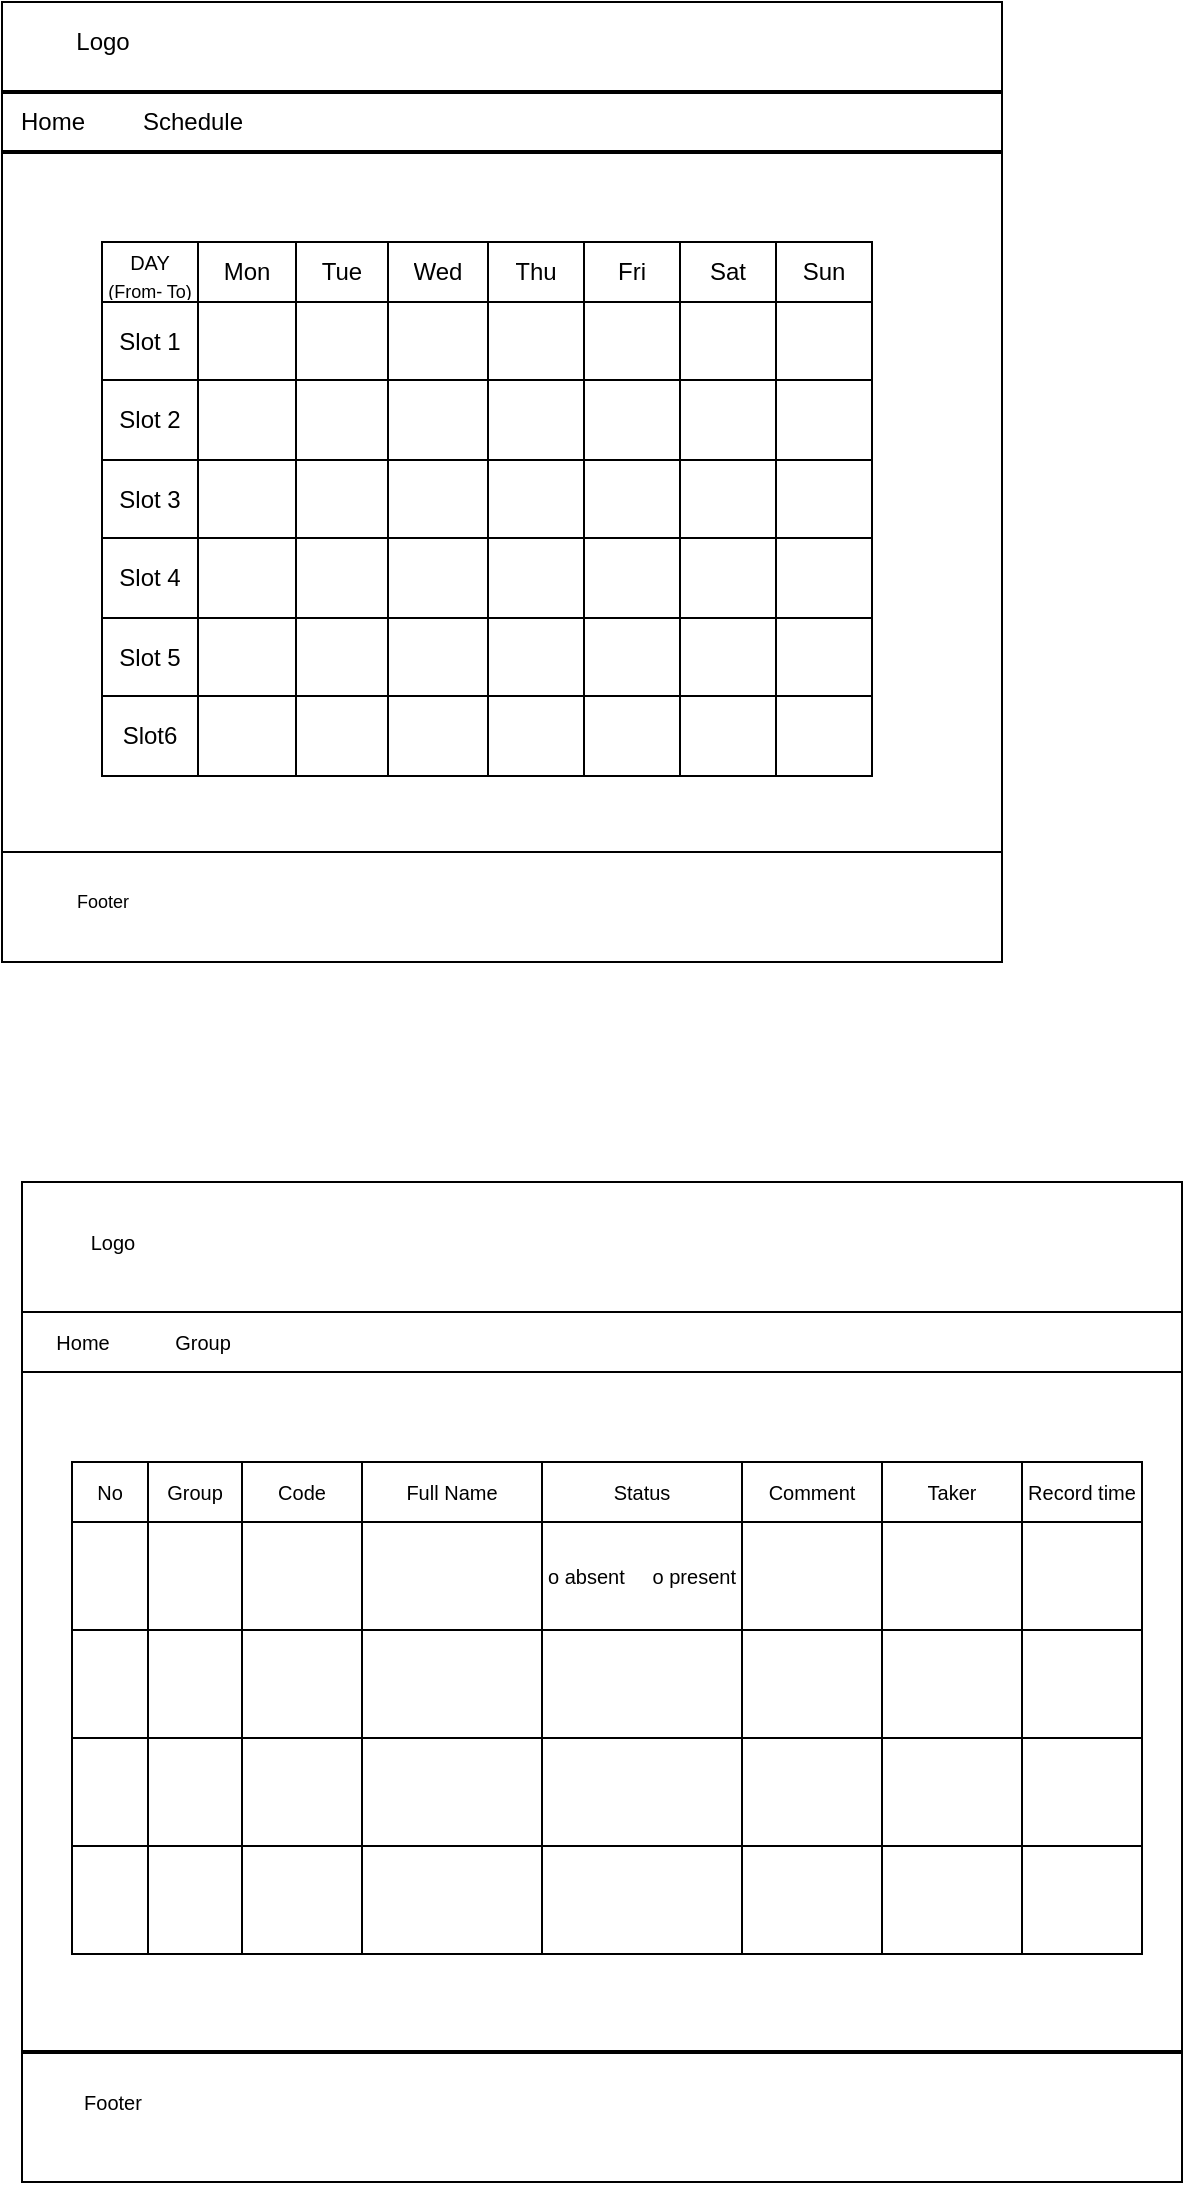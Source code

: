 <mxfile version="20.0.0" type="device"><diagram id="KhCMinl5WuaCYySXo3w1" name="Page-1"><mxGraphModel dx="781" dy="444" grid="1" gridSize="10" guides="1" tooltips="1" connect="1" arrows="1" fold="1" page="1" pageScale="1" pageWidth="1100" pageHeight="1700" background="#ffffff" math="0" shadow="0"><root><mxCell id="0"/><mxCell id="1" parent="0"/><mxCell id="vNODeyLQu6Kta3Ed1lzS-2" value="" style="rounded=0;whiteSpace=wrap;html=1;" vertex="1" parent="1"><mxGeometry x="70" y="60" width="500" height="480" as="geometry"/></mxCell><mxCell id="vNODeyLQu6Kta3Ed1lzS-4" value="" style="line;strokeWidth=2;html=1;" vertex="1" parent="1"><mxGeometry x="70" y="130" width="500" height="10" as="geometry"/></mxCell><mxCell id="vNODeyLQu6Kta3Ed1lzS-5" value="Logo" style="text;html=1;resizable=0;autosize=1;align=center;verticalAlign=middle;points=[];fillColor=none;strokeColor=none;rounded=0;" vertex="1" parent="1"><mxGeometry x="100" y="70" width="40" height="20" as="geometry"/></mxCell><mxCell id="vNODeyLQu6Kta3Ed1lzS-6" value="" style="line;strokeWidth=2;html=1;" vertex="1" parent="1"><mxGeometry x="70" y="100" width="500" height="10" as="geometry"/></mxCell><mxCell id="vNODeyLQu6Kta3Ed1lzS-27" value="" style="shape=table;startSize=0;container=1;collapsible=0;childLayout=tableLayout;" vertex="1" parent="1"><mxGeometry x="120" y="180" width="385" height="267" as="geometry"/></mxCell><mxCell id="vNODeyLQu6Kta3Ed1lzS-28" value="" style="shape=tableRow;horizontal=0;startSize=0;swimlaneHead=0;swimlaneBody=0;top=0;left=0;bottom=0;right=0;collapsible=0;dropTarget=0;fillColor=none;points=[[0,0.5],[1,0.5]];portConstraint=eastwest;" vertex="1" parent="vNODeyLQu6Kta3Ed1lzS-27"><mxGeometry width="385" height="30" as="geometry"/></mxCell><mxCell id="vNODeyLQu6Kta3Ed1lzS-29" value="&lt;font style=&quot;&quot;&gt;&lt;font style=&quot;font-size: 10px;&quot;&gt;DAY&lt;/font&gt;&lt;br&gt;&lt;/font&gt;&lt;font style=&quot;font-size: 9px;&quot;&gt;(From- To)&lt;/font&gt;" style="shape=partialRectangle;html=1;whiteSpace=wrap;connectable=0;overflow=hidden;fillColor=none;top=0;left=0;bottom=0;right=0;pointerEvents=1;" vertex="1" parent="vNODeyLQu6Kta3Ed1lzS-28"><mxGeometry width="48" height="30" as="geometry"><mxRectangle width="48" height="30" as="alternateBounds"/></mxGeometry></mxCell><mxCell id="vNODeyLQu6Kta3Ed1lzS-30" value="&lt;font style=&quot;font-size: 12px;&quot;&gt;Mon&lt;/font&gt;" style="shape=partialRectangle;html=1;whiteSpace=wrap;connectable=0;overflow=hidden;fillColor=none;top=0;left=0;bottom=0;right=0;pointerEvents=1;" vertex="1" parent="vNODeyLQu6Kta3Ed1lzS-28"><mxGeometry x="48" width="49" height="30" as="geometry"><mxRectangle width="49" height="30" as="alternateBounds"/></mxGeometry></mxCell><mxCell id="vNODeyLQu6Kta3Ed1lzS-31" value="Tue" style="shape=partialRectangle;html=1;whiteSpace=wrap;connectable=0;overflow=hidden;fillColor=none;top=0;left=0;bottom=0;right=0;pointerEvents=1;" vertex="1" parent="vNODeyLQu6Kta3Ed1lzS-28"><mxGeometry x="97" width="46" height="30" as="geometry"><mxRectangle width="46" height="30" as="alternateBounds"/></mxGeometry></mxCell><mxCell id="vNODeyLQu6Kta3Ed1lzS-32" value="Wed" style="shape=partialRectangle;html=1;whiteSpace=wrap;connectable=0;overflow=hidden;fillColor=none;top=0;left=0;bottom=0;right=0;pointerEvents=1;" vertex="1" parent="vNODeyLQu6Kta3Ed1lzS-28"><mxGeometry x="143" width="50" height="30" as="geometry"><mxRectangle width="50" height="30" as="alternateBounds"/></mxGeometry></mxCell><mxCell id="vNODeyLQu6Kta3Ed1lzS-33" value="Thu" style="shape=partialRectangle;html=1;whiteSpace=wrap;connectable=0;overflow=hidden;fillColor=none;top=0;left=0;bottom=0;right=0;pointerEvents=1;flipV=1;flipH=1;" vertex="1" parent="vNODeyLQu6Kta3Ed1lzS-28"><mxGeometry x="193" width="48" height="30" as="geometry"><mxRectangle width="48" height="30" as="alternateBounds"/></mxGeometry></mxCell><mxCell id="vNODeyLQu6Kta3Ed1lzS-34" value="Fri" style="shape=partialRectangle;html=1;whiteSpace=wrap;connectable=0;overflow=hidden;fillColor=none;top=0;left=0;bottom=0;right=0;pointerEvents=1;" vertex="1" parent="vNODeyLQu6Kta3Ed1lzS-28"><mxGeometry x="241" width="48" height="30" as="geometry"><mxRectangle width="48" height="30" as="alternateBounds"/></mxGeometry></mxCell><mxCell id="vNODeyLQu6Kta3Ed1lzS-35" value="Sat" style="shape=partialRectangle;html=1;whiteSpace=wrap;connectable=0;overflow=hidden;fillColor=none;top=0;left=0;bottom=0;right=0;pointerEvents=1;" vertex="1" parent="vNODeyLQu6Kta3Ed1lzS-28"><mxGeometry x="289" width="48" height="30" as="geometry"><mxRectangle width="48" height="30" as="alternateBounds"/></mxGeometry></mxCell><mxCell id="vNODeyLQu6Kta3Ed1lzS-36" value="Sun" style="shape=partialRectangle;html=1;whiteSpace=wrap;connectable=0;overflow=hidden;fillColor=none;top=0;left=0;bottom=0;right=0;pointerEvents=1;" vertex="1" parent="vNODeyLQu6Kta3Ed1lzS-28"><mxGeometry x="337" width="48" height="30" as="geometry"><mxRectangle width="48" height="30" as="alternateBounds"/></mxGeometry></mxCell><mxCell id="vNODeyLQu6Kta3Ed1lzS-82" value="" style="shape=tableRow;horizontal=0;startSize=0;swimlaneHead=0;swimlaneBody=0;top=0;left=0;bottom=0;right=0;collapsible=0;dropTarget=0;fillColor=none;points=[[0,0.5],[1,0.5]];portConstraint=eastwest;" vertex="1" parent="vNODeyLQu6Kta3Ed1lzS-27"><mxGeometry y="30" width="385" height="39" as="geometry"/></mxCell><mxCell id="vNODeyLQu6Kta3Ed1lzS-83" value="Slot 1" style="shape=partialRectangle;html=1;whiteSpace=wrap;connectable=0;overflow=hidden;fillColor=none;top=0;left=0;bottom=0;right=0;pointerEvents=1;" vertex="1" parent="vNODeyLQu6Kta3Ed1lzS-82"><mxGeometry width="48" height="39" as="geometry"><mxRectangle width="48" height="39" as="alternateBounds"/></mxGeometry></mxCell><mxCell id="vNODeyLQu6Kta3Ed1lzS-84" value="" style="shape=partialRectangle;html=1;whiteSpace=wrap;connectable=0;overflow=hidden;fillColor=none;top=0;left=0;bottom=0;right=0;pointerEvents=1;" vertex="1" parent="vNODeyLQu6Kta3Ed1lzS-82"><mxGeometry x="48" width="49" height="39" as="geometry"><mxRectangle width="49" height="39" as="alternateBounds"/></mxGeometry></mxCell><mxCell id="vNODeyLQu6Kta3Ed1lzS-85" value="" style="shape=partialRectangle;html=1;whiteSpace=wrap;connectable=0;overflow=hidden;fillColor=none;top=0;left=0;bottom=0;right=0;pointerEvents=1;" vertex="1" parent="vNODeyLQu6Kta3Ed1lzS-82"><mxGeometry x="97" width="46" height="39" as="geometry"><mxRectangle width="46" height="39" as="alternateBounds"/></mxGeometry></mxCell><mxCell id="vNODeyLQu6Kta3Ed1lzS-86" value="" style="shape=partialRectangle;html=1;whiteSpace=wrap;connectable=0;overflow=hidden;fillColor=none;top=0;left=0;bottom=0;right=0;pointerEvents=1;" vertex="1" parent="vNODeyLQu6Kta3Ed1lzS-82"><mxGeometry x="143" width="50" height="39" as="geometry"><mxRectangle width="50" height="39" as="alternateBounds"/></mxGeometry></mxCell><mxCell id="vNODeyLQu6Kta3Ed1lzS-87" value="" style="shape=partialRectangle;html=1;whiteSpace=wrap;connectable=0;overflow=hidden;fillColor=none;top=0;left=0;bottom=0;right=0;pointerEvents=1;" vertex="1" parent="vNODeyLQu6Kta3Ed1lzS-82"><mxGeometry x="193" width="48" height="39" as="geometry"><mxRectangle width="48" height="39" as="alternateBounds"/></mxGeometry></mxCell><mxCell id="vNODeyLQu6Kta3Ed1lzS-88" value="" style="shape=partialRectangle;html=1;whiteSpace=wrap;connectable=0;overflow=hidden;fillColor=none;top=0;left=0;bottom=0;right=0;pointerEvents=1;" vertex="1" parent="vNODeyLQu6Kta3Ed1lzS-82"><mxGeometry x="241" width="48" height="39" as="geometry"><mxRectangle width="48" height="39" as="alternateBounds"/></mxGeometry></mxCell><mxCell id="vNODeyLQu6Kta3Ed1lzS-89" value="" style="shape=partialRectangle;html=1;whiteSpace=wrap;connectable=0;overflow=hidden;fillColor=none;top=0;left=0;bottom=0;right=0;pointerEvents=1;" vertex="1" parent="vNODeyLQu6Kta3Ed1lzS-82"><mxGeometry x="289" width="48" height="39" as="geometry"><mxRectangle width="48" height="39" as="alternateBounds"/></mxGeometry></mxCell><mxCell id="vNODeyLQu6Kta3Ed1lzS-90" value="" style="shape=partialRectangle;html=1;whiteSpace=wrap;connectable=0;overflow=hidden;fillColor=none;top=0;left=0;bottom=0;right=0;pointerEvents=1;" vertex="1" parent="vNODeyLQu6Kta3Ed1lzS-82"><mxGeometry x="337" width="48" height="39" as="geometry"><mxRectangle width="48" height="39" as="alternateBounds"/></mxGeometry></mxCell><mxCell id="vNODeyLQu6Kta3Ed1lzS-37" value="" style="shape=tableRow;horizontal=0;startSize=0;swimlaneHead=0;swimlaneBody=0;top=0;left=0;bottom=0;right=0;collapsible=0;dropTarget=0;fillColor=none;points=[[0,0.5],[1,0.5]];portConstraint=eastwest;" vertex="1" parent="vNODeyLQu6Kta3Ed1lzS-27"><mxGeometry y="69" width="385" height="40" as="geometry"/></mxCell><mxCell id="vNODeyLQu6Kta3Ed1lzS-38" value="Slot 2" style="shape=partialRectangle;html=1;whiteSpace=wrap;connectable=0;overflow=hidden;fillColor=none;top=0;left=0;bottom=0;right=0;pointerEvents=1;" vertex="1" parent="vNODeyLQu6Kta3Ed1lzS-37"><mxGeometry width="48" height="40" as="geometry"><mxRectangle width="48" height="40" as="alternateBounds"/></mxGeometry></mxCell><mxCell id="vNODeyLQu6Kta3Ed1lzS-39" value="" style="shape=partialRectangle;html=1;whiteSpace=wrap;connectable=0;overflow=hidden;fillColor=none;top=0;left=0;bottom=0;right=0;pointerEvents=1;" vertex="1" parent="vNODeyLQu6Kta3Ed1lzS-37"><mxGeometry x="48" width="49" height="40" as="geometry"><mxRectangle width="49" height="40" as="alternateBounds"/></mxGeometry></mxCell><mxCell id="vNODeyLQu6Kta3Ed1lzS-40" value="" style="shape=partialRectangle;html=1;whiteSpace=wrap;connectable=0;overflow=hidden;fillColor=none;top=0;left=0;bottom=0;right=0;pointerEvents=1;" vertex="1" parent="vNODeyLQu6Kta3Ed1lzS-37"><mxGeometry x="97" width="46" height="40" as="geometry"><mxRectangle width="46" height="40" as="alternateBounds"/></mxGeometry></mxCell><mxCell id="vNODeyLQu6Kta3Ed1lzS-41" value="" style="shape=partialRectangle;html=1;whiteSpace=wrap;connectable=0;overflow=hidden;fillColor=none;top=0;left=0;bottom=0;right=0;pointerEvents=1;" vertex="1" parent="vNODeyLQu6Kta3Ed1lzS-37"><mxGeometry x="143" width="50" height="40" as="geometry"><mxRectangle width="50" height="40" as="alternateBounds"/></mxGeometry></mxCell><mxCell id="vNODeyLQu6Kta3Ed1lzS-42" value="" style="shape=partialRectangle;html=1;whiteSpace=wrap;connectable=0;overflow=hidden;fillColor=none;top=0;left=0;bottom=0;right=0;pointerEvents=1;" vertex="1" parent="vNODeyLQu6Kta3Ed1lzS-37"><mxGeometry x="193" width="48" height="40" as="geometry"><mxRectangle width="48" height="40" as="alternateBounds"/></mxGeometry></mxCell><mxCell id="vNODeyLQu6Kta3Ed1lzS-43" value="" style="shape=partialRectangle;html=1;whiteSpace=wrap;connectable=0;overflow=hidden;fillColor=none;top=0;left=0;bottom=0;right=0;pointerEvents=1;" vertex="1" parent="vNODeyLQu6Kta3Ed1lzS-37"><mxGeometry x="241" width="48" height="40" as="geometry"><mxRectangle width="48" height="40" as="alternateBounds"/></mxGeometry></mxCell><mxCell id="vNODeyLQu6Kta3Ed1lzS-44" value="" style="shape=partialRectangle;html=1;whiteSpace=wrap;connectable=0;overflow=hidden;fillColor=none;top=0;left=0;bottom=0;right=0;pointerEvents=1;" vertex="1" parent="vNODeyLQu6Kta3Ed1lzS-37"><mxGeometry x="289" width="48" height="40" as="geometry"><mxRectangle width="48" height="40" as="alternateBounds"/></mxGeometry></mxCell><mxCell id="vNODeyLQu6Kta3Ed1lzS-45" value="" style="shape=partialRectangle;html=1;whiteSpace=wrap;connectable=0;overflow=hidden;fillColor=none;top=0;left=0;bottom=0;right=0;pointerEvents=1;" vertex="1" parent="vNODeyLQu6Kta3Ed1lzS-37"><mxGeometry x="337" width="48" height="40" as="geometry"><mxRectangle width="48" height="40" as="alternateBounds"/></mxGeometry></mxCell><mxCell id="vNODeyLQu6Kta3Ed1lzS-46" value="" style="shape=tableRow;horizontal=0;startSize=0;swimlaneHead=0;swimlaneBody=0;top=0;left=0;bottom=0;right=0;collapsible=0;dropTarget=0;fillColor=none;points=[[0,0.5],[1,0.5]];portConstraint=eastwest;" vertex="1" parent="vNODeyLQu6Kta3Ed1lzS-27"><mxGeometry y="109" width="385" height="39" as="geometry"/></mxCell><mxCell id="vNODeyLQu6Kta3Ed1lzS-47" value="Slot 3" style="shape=partialRectangle;html=1;whiteSpace=wrap;connectable=0;overflow=hidden;fillColor=none;top=0;left=0;bottom=0;right=0;pointerEvents=1;" vertex="1" parent="vNODeyLQu6Kta3Ed1lzS-46"><mxGeometry width="48" height="39" as="geometry"><mxRectangle width="48" height="39" as="alternateBounds"/></mxGeometry></mxCell><mxCell id="vNODeyLQu6Kta3Ed1lzS-48" value="" style="shape=partialRectangle;html=1;whiteSpace=wrap;connectable=0;overflow=hidden;fillColor=none;top=0;left=0;bottom=0;right=0;pointerEvents=1;" vertex="1" parent="vNODeyLQu6Kta3Ed1lzS-46"><mxGeometry x="48" width="49" height="39" as="geometry"><mxRectangle width="49" height="39" as="alternateBounds"/></mxGeometry></mxCell><mxCell id="vNODeyLQu6Kta3Ed1lzS-49" value="" style="shape=partialRectangle;html=1;whiteSpace=wrap;connectable=0;overflow=hidden;fillColor=none;top=0;left=0;bottom=0;right=0;pointerEvents=1;" vertex="1" parent="vNODeyLQu6Kta3Ed1lzS-46"><mxGeometry x="97" width="46" height="39" as="geometry"><mxRectangle width="46" height="39" as="alternateBounds"/></mxGeometry></mxCell><mxCell id="vNODeyLQu6Kta3Ed1lzS-50" value="" style="shape=partialRectangle;html=1;whiteSpace=wrap;connectable=0;overflow=hidden;fillColor=none;top=0;left=0;bottom=0;right=0;pointerEvents=1;" vertex="1" parent="vNODeyLQu6Kta3Ed1lzS-46"><mxGeometry x="143" width="50" height="39" as="geometry"><mxRectangle width="50" height="39" as="alternateBounds"/></mxGeometry></mxCell><mxCell id="vNODeyLQu6Kta3Ed1lzS-51" value="" style="shape=partialRectangle;html=1;whiteSpace=wrap;connectable=0;overflow=hidden;fillColor=none;top=0;left=0;bottom=0;right=0;pointerEvents=1;" vertex="1" parent="vNODeyLQu6Kta3Ed1lzS-46"><mxGeometry x="193" width="48" height="39" as="geometry"><mxRectangle width="48" height="39" as="alternateBounds"/></mxGeometry></mxCell><mxCell id="vNODeyLQu6Kta3Ed1lzS-52" value="" style="shape=partialRectangle;html=1;whiteSpace=wrap;connectable=0;overflow=hidden;fillColor=none;top=0;left=0;bottom=0;right=0;pointerEvents=1;" vertex="1" parent="vNODeyLQu6Kta3Ed1lzS-46"><mxGeometry x="241" width="48" height="39" as="geometry"><mxRectangle width="48" height="39" as="alternateBounds"/></mxGeometry></mxCell><mxCell id="vNODeyLQu6Kta3Ed1lzS-53" value="" style="shape=partialRectangle;html=1;whiteSpace=wrap;connectable=0;overflow=hidden;fillColor=none;top=0;left=0;bottom=0;right=0;pointerEvents=1;" vertex="1" parent="vNODeyLQu6Kta3Ed1lzS-46"><mxGeometry x="289" width="48" height="39" as="geometry"><mxRectangle width="48" height="39" as="alternateBounds"/></mxGeometry></mxCell><mxCell id="vNODeyLQu6Kta3Ed1lzS-54" value="" style="shape=partialRectangle;html=1;whiteSpace=wrap;connectable=0;overflow=hidden;fillColor=none;top=0;left=0;bottom=0;right=0;pointerEvents=1;" vertex="1" parent="vNODeyLQu6Kta3Ed1lzS-46"><mxGeometry x="337" width="48" height="39" as="geometry"><mxRectangle width="48" height="39" as="alternateBounds"/></mxGeometry></mxCell><mxCell id="vNODeyLQu6Kta3Ed1lzS-55" value="" style="shape=tableRow;horizontal=0;startSize=0;swimlaneHead=0;swimlaneBody=0;top=0;left=0;bottom=0;right=0;collapsible=0;dropTarget=0;fillColor=none;points=[[0,0.5],[1,0.5]];portConstraint=eastwest;" vertex="1" parent="vNODeyLQu6Kta3Ed1lzS-27"><mxGeometry y="148" width="385" height="40" as="geometry"/></mxCell><mxCell id="vNODeyLQu6Kta3Ed1lzS-56" value="Slot 4" style="shape=partialRectangle;html=1;whiteSpace=wrap;connectable=0;overflow=hidden;fillColor=none;top=0;left=0;bottom=0;right=0;pointerEvents=1;" vertex="1" parent="vNODeyLQu6Kta3Ed1lzS-55"><mxGeometry width="48" height="40" as="geometry"><mxRectangle width="48" height="40" as="alternateBounds"/></mxGeometry></mxCell><mxCell id="vNODeyLQu6Kta3Ed1lzS-57" value="" style="shape=partialRectangle;html=1;whiteSpace=wrap;connectable=0;overflow=hidden;fillColor=none;top=0;left=0;bottom=0;right=0;pointerEvents=1;" vertex="1" parent="vNODeyLQu6Kta3Ed1lzS-55"><mxGeometry x="48" width="49" height="40" as="geometry"><mxRectangle width="49" height="40" as="alternateBounds"/></mxGeometry></mxCell><mxCell id="vNODeyLQu6Kta3Ed1lzS-58" value="" style="shape=partialRectangle;html=1;whiteSpace=wrap;connectable=0;overflow=hidden;fillColor=none;top=0;left=0;bottom=0;right=0;pointerEvents=1;" vertex="1" parent="vNODeyLQu6Kta3Ed1lzS-55"><mxGeometry x="97" width="46" height="40" as="geometry"><mxRectangle width="46" height="40" as="alternateBounds"/></mxGeometry></mxCell><mxCell id="vNODeyLQu6Kta3Ed1lzS-59" value="" style="shape=partialRectangle;html=1;whiteSpace=wrap;connectable=0;overflow=hidden;fillColor=none;top=0;left=0;bottom=0;right=0;pointerEvents=1;" vertex="1" parent="vNODeyLQu6Kta3Ed1lzS-55"><mxGeometry x="143" width="50" height="40" as="geometry"><mxRectangle width="50" height="40" as="alternateBounds"/></mxGeometry></mxCell><mxCell id="vNODeyLQu6Kta3Ed1lzS-60" value="" style="shape=partialRectangle;html=1;whiteSpace=wrap;connectable=0;overflow=hidden;fillColor=none;top=0;left=0;bottom=0;right=0;pointerEvents=1;" vertex="1" parent="vNODeyLQu6Kta3Ed1lzS-55"><mxGeometry x="193" width="48" height="40" as="geometry"><mxRectangle width="48" height="40" as="alternateBounds"/></mxGeometry></mxCell><mxCell id="vNODeyLQu6Kta3Ed1lzS-61" value="" style="shape=partialRectangle;html=1;whiteSpace=wrap;connectable=0;overflow=hidden;fillColor=none;top=0;left=0;bottom=0;right=0;pointerEvents=1;" vertex="1" parent="vNODeyLQu6Kta3Ed1lzS-55"><mxGeometry x="241" width="48" height="40" as="geometry"><mxRectangle width="48" height="40" as="alternateBounds"/></mxGeometry></mxCell><mxCell id="vNODeyLQu6Kta3Ed1lzS-62" value="" style="shape=partialRectangle;html=1;whiteSpace=wrap;connectable=0;overflow=hidden;fillColor=none;top=0;left=0;bottom=0;right=0;pointerEvents=1;" vertex="1" parent="vNODeyLQu6Kta3Ed1lzS-55"><mxGeometry x="289" width="48" height="40" as="geometry"><mxRectangle width="48" height="40" as="alternateBounds"/></mxGeometry></mxCell><mxCell id="vNODeyLQu6Kta3Ed1lzS-63" value="" style="shape=partialRectangle;html=1;whiteSpace=wrap;connectable=0;overflow=hidden;fillColor=none;top=0;left=0;bottom=0;right=0;pointerEvents=1;" vertex="1" parent="vNODeyLQu6Kta3Ed1lzS-55"><mxGeometry x="337" width="48" height="40" as="geometry"><mxRectangle width="48" height="40" as="alternateBounds"/></mxGeometry></mxCell><mxCell id="vNODeyLQu6Kta3Ed1lzS-64" value="" style="shape=tableRow;horizontal=0;startSize=0;swimlaneHead=0;swimlaneBody=0;top=0;left=0;bottom=0;right=0;collapsible=0;dropTarget=0;fillColor=none;points=[[0,0.5],[1,0.5]];portConstraint=eastwest;" vertex="1" parent="vNODeyLQu6Kta3Ed1lzS-27"><mxGeometry y="188" width="385" height="39" as="geometry"/></mxCell><mxCell id="vNODeyLQu6Kta3Ed1lzS-65" value="Slot 5" style="shape=partialRectangle;html=1;whiteSpace=wrap;connectable=0;overflow=hidden;fillColor=none;top=0;left=0;bottom=0;right=0;pointerEvents=1;" vertex="1" parent="vNODeyLQu6Kta3Ed1lzS-64"><mxGeometry width="48" height="39" as="geometry"><mxRectangle width="48" height="39" as="alternateBounds"/></mxGeometry></mxCell><mxCell id="vNODeyLQu6Kta3Ed1lzS-66" value="" style="shape=partialRectangle;html=1;whiteSpace=wrap;connectable=0;overflow=hidden;fillColor=none;top=0;left=0;bottom=0;right=0;pointerEvents=1;" vertex="1" parent="vNODeyLQu6Kta3Ed1lzS-64"><mxGeometry x="48" width="49" height="39" as="geometry"><mxRectangle width="49" height="39" as="alternateBounds"/></mxGeometry></mxCell><mxCell id="vNODeyLQu6Kta3Ed1lzS-67" value="" style="shape=partialRectangle;html=1;whiteSpace=wrap;connectable=0;overflow=hidden;fillColor=none;top=0;left=0;bottom=0;right=0;pointerEvents=1;" vertex="1" parent="vNODeyLQu6Kta3Ed1lzS-64"><mxGeometry x="97" width="46" height="39" as="geometry"><mxRectangle width="46" height="39" as="alternateBounds"/></mxGeometry></mxCell><mxCell id="vNODeyLQu6Kta3Ed1lzS-68" value="" style="shape=partialRectangle;html=1;whiteSpace=wrap;connectable=0;overflow=hidden;fillColor=none;top=0;left=0;bottom=0;right=0;pointerEvents=1;" vertex="1" parent="vNODeyLQu6Kta3Ed1lzS-64"><mxGeometry x="143" width="50" height="39" as="geometry"><mxRectangle width="50" height="39" as="alternateBounds"/></mxGeometry></mxCell><mxCell id="vNODeyLQu6Kta3Ed1lzS-69" value="" style="shape=partialRectangle;html=1;whiteSpace=wrap;connectable=0;overflow=hidden;fillColor=none;top=0;left=0;bottom=0;right=0;pointerEvents=1;" vertex="1" parent="vNODeyLQu6Kta3Ed1lzS-64"><mxGeometry x="193" width="48" height="39" as="geometry"><mxRectangle width="48" height="39" as="alternateBounds"/></mxGeometry></mxCell><mxCell id="vNODeyLQu6Kta3Ed1lzS-70" value="" style="shape=partialRectangle;html=1;whiteSpace=wrap;connectable=0;overflow=hidden;fillColor=none;top=0;left=0;bottom=0;right=0;pointerEvents=1;" vertex="1" parent="vNODeyLQu6Kta3Ed1lzS-64"><mxGeometry x="241" width="48" height="39" as="geometry"><mxRectangle width="48" height="39" as="alternateBounds"/></mxGeometry></mxCell><mxCell id="vNODeyLQu6Kta3Ed1lzS-71" value="" style="shape=partialRectangle;html=1;whiteSpace=wrap;connectable=0;overflow=hidden;fillColor=none;top=0;left=0;bottom=0;right=0;pointerEvents=1;" vertex="1" parent="vNODeyLQu6Kta3Ed1lzS-64"><mxGeometry x="289" width="48" height="39" as="geometry"><mxRectangle width="48" height="39" as="alternateBounds"/></mxGeometry></mxCell><mxCell id="vNODeyLQu6Kta3Ed1lzS-72" value="" style="shape=partialRectangle;html=1;whiteSpace=wrap;connectable=0;overflow=hidden;fillColor=none;top=0;left=0;bottom=0;right=0;pointerEvents=1;" vertex="1" parent="vNODeyLQu6Kta3Ed1lzS-64"><mxGeometry x="337" width="48" height="39" as="geometry"><mxRectangle width="48" height="39" as="alternateBounds"/></mxGeometry></mxCell><mxCell id="vNODeyLQu6Kta3Ed1lzS-73" value="" style="shape=tableRow;horizontal=0;startSize=0;swimlaneHead=0;swimlaneBody=0;top=0;left=0;bottom=0;right=0;collapsible=0;dropTarget=0;fillColor=none;points=[[0,0.5],[1,0.5]];portConstraint=eastwest;" vertex="1" parent="vNODeyLQu6Kta3Ed1lzS-27"><mxGeometry y="227" width="385" height="40" as="geometry"/></mxCell><mxCell id="vNODeyLQu6Kta3Ed1lzS-74" value="Slot6" style="shape=partialRectangle;html=1;whiteSpace=wrap;connectable=0;overflow=hidden;fillColor=none;top=0;left=0;bottom=0;right=0;pointerEvents=1;" vertex="1" parent="vNODeyLQu6Kta3Ed1lzS-73"><mxGeometry width="48" height="40" as="geometry"><mxRectangle width="48" height="40" as="alternateBounds"/></mxGeometry></mxCell><mxCell id="vNODeyLQu6Kta3Ed1lzS-75" value="" style="shape=partialRectangle;html=1;whiteSpace=wrap;connectable=0;overflow=hidden;fillColor=none;top=0;left=0;bottom=0;right=0;pointerEvents=1;" vertex="1" parent="vNODeyLQu6Kta3Ed1lzS-73"><mxGeometry x="48" width="49" height="40" as="geometry"><mxRectangle width="49" height="40" as="alternateBounds"/></mxGeometry></mxCell><mxCell id="vNODeyLQu6Kta3Ed1lzS-76" value="" style="shape=partialRectangle;html=1;whiteSpace=wrap;connectable=0;overflow=hidden;fillColor=none;top=0;left=0;bottom=0;right=0;pointerEvents=1;" vertex="1" parent="vNODeyLQu6Kta3Ed1lzS-73"><mxGeometry x="97" width="46" height="40" as="geometry"><mxRectangle width="46" height="40" as="alternateBounds"/></mxGeometry></mxCell><mxCell id="vNODeyLQu6Kta3Ed1lzS-77" value="" style="shape=partialRectangle;html=1;whiteSpace=wrap;connectable=0;overflow=hidden;fillColor=none;top=0;left=0;bottom=0;right=0;pointerEvents=1;" vertex="1" parent="vNODeyLQu6Kta3Ed1lzS-73"><mxGeometry x="143" width="50" height="40" as="geometry"><mxRectangle width="50" height="40" as="alternateBounds"/></mxGeometry></mxCell><mxCell id="vNODeyLQu6Kta3Ed1lzS-78" value="" style="shape=partialRectangle;html=1;whiteSpace=wrap;connectable=0;overflow=hidden;fillColor=none;top=0;left=0;bottom=0;right=0;pointerEvents=1;" vertex="1" parent="vNODeyLQu6Kta3Ed1lzS-73"><mxGeometry x="193" width="48" height="40" as="geometry"><mxRectangle width="48" height="40" as="alternateBounds"/></mxGeometry></mxCell><mxCell id="vNODeyLQu6Kta3Ed1lzS-79" value="" style="shape=partialRectangle;html=1;whiteSpace=wrap;connectable=0;overflow=hidden;fillColor=none;top=0;left=0;bottom=0;right=0;pointerEvents=1;" vertex="1" parent="vNODeyLQu6Kta3Ed1lzS-73"><mxGeometry x="241" width="48" height="40" as="geometry"><mxRectangle width="48" height="40" as="alternateBounds"/></mxGeometry></mxCell><mxCell id="vNODeyLQu6Kta3Ed1lzS-80" value="" style="shape=partialRectangle;html=1;whiteSpace=wrap;connectable=0;overflow=hidden;fillColor=none;top=0;left=0;bottom=0;right=0;pointerEvents=1;" vertex="1" parent="vNODeyLQu6Kta3Ed1lzS-73"><mxGeometry x="289" width="48" height="40" as="geometry"><mxRectangle width="48" height="40" as="alternateBounds"/></mxGeometry></mxCell><mxCell id="vNODeyLQu6Kta3Ed1lzS-81" value="" style="shape=partialRectangle;html=1;whiteSpace=wrap;connectable=0;overflow=hidden;fillColor=none;top=0;left=0;bottom=0;right=0;pointerEvents=1;" vertex="1" parent="vNODeyLQu6Kta3Ed1lzS-73"><mxGeometry x="337" width="48" height="40" as="geometry"><mxRectangle width="48" height="40" as="alternateBounds"/></mxGeometry></mxCell><mxCell id="vNODeyLQu6Kta3Ed1lzS-93" value="Home" style="text;html=1;resizable=0;autosize=1;align=center;verticalAlign=middle;points=[];fillColor=none;strokeColor=none;rounded=0;fontSize=12;" vertex="1" parent="1"><mxGeometry x="70" y="110" width="50" height="20" as="geometry"/></mxCell><mxCell id="vNODeyLQu6Kta3Ed1lzS-94" value="Schedule" style="text;html=1;resizable=0;autosize=1;align=center;verticalAlign=middle;points=[];fillColor=none;strokeColor=none;rounded=0;fontSize=12;" vertex="1" parent="1"><mxGeometry x="130" y="110" width="70" height="20" as="geometry"/></mxCell><mxCell id="vNODeyLQu6Kta3Ed1lzS-95" value="" style="line;strokeWidth=1;html=1;fontSize=9;" vertex="1" parent="1"><mxGeometry x="70" y="480" width="500" height="10" as="geometry"/></mxCell><mxCell id="vNODeyLQu6Kta3Ed1lzS-96" value="Footer&lt;br&gt;" style="text;html=1;resizable=0;autosize=1;align=center;verticalAlign=middle;points=[];fillColor=none;strokeColor=none;rounded=0;fontSize=9;" vertex="1" parent="1"><mxGeometry x="100" y="500" width="40" height="20" as="geometry"/></mxCell><mxCell id="vNODeyLQu6Kta3Ed1lzS-97" value="" style="rounded=0;whiteSpace=wrap;html=1;fontSize=10;strokeWidth=1;" vertex="1" parent="1"><mxGeometry x="80" y="650" width="580" height="500" as="geometry"/></mxCell><mxCell id="vNODeyLQu6Kta3Ed1lzS-98" value="" style="line;strokeWidth=1;html=1;fontSize=10;" vertex="1" parent="1"><mxGeometry x="80" y="710" width="580" height="10" as="geometry"/></mxCell><mxCell id="vNODeyLQu6Kta3Ed1lzS-99" value="" style="line;strokeWidth=1;html=1;fontSize=10;" vertex="1" parent="1"><mxGeometry x="80" y="740" width="580" height="10" as="geometry"/></mxCell><mxCell id="vNODeyLQu6Kta3Ed1lzS-100" value="Home" style="text;html=1;resizable=0;autosize=1;align=center;verticalAlign=middle;points=[];fillColor=none;strokeColor=none;rounded=0;fontSize=10;" vertex="1" parent="1"><mxGeometry x="90" y="720" width="40" height="20" as="geometry"/></mxCell><mxCell id="vNODeyLQu6Kta3Ed1lzS-101" value="Group" style="text;html=1;resizable=0;autosize=1;align=center;verticalAlign=middle;points=[];fillColor=none;strokeColor=none;rounded=0;fontSize=10;" vertex="1" parent="1"><mxGeometry x="150" y="720" width="40" height="20" as="geometry"/></mxCell><mxCell id="vNODeyLQu6Kta3Ed1lzS-102" value="" style="shape=table;startSize=0;container=1;collapsible=0;childLayout=tableLayout;fontSize=10;strokeWidth=1;" vertex="1" parent="1"><mxGeometry x="105" y="790" width="535" height="246" as="geometry"/></mxCell><mxCell id="vNODeyLQu6Kta3Ed1lzS-103" value="" style="shape=tableRow;horizontal=0;startSize=0;swimlaneHead=0;swimlaneBody=0;top=0;left=0;bottom=0;right=0;collapsible=0;dropTarget=0;fillColor=none;points=[[0,0.5],[1,0.5]];portConstraint=eastwest;fontSize=10;strokeWidth=1;" vertex="1" parent="vNODeyLQu6Kta3Ed1lzS-102"><mxGeometry width="535" height="30" as="geometry"/></mxCell><mxCell id="vNODeyLQu6Kta3Ed1lzS-104" value="No" style="shape=partialRectangle;html=1;whiteSpace=wrap;connectable=0;overflow=hidden;fillColor=none;top=0;left=0;bottom=0;right=0;pointerEvents=1;fontSize=10;strokeWidth=1;" vertex="1" parent="vNODeyLQu6Kta3Ed1lzS-103"><mxGeometry width="38" height="30" as="geometry"><mxRectangle width="38" height="30" as="alternateBounds"/></mxGeometry></mxCell><mxCell id="vNODeyLQu6Kta3Ed1lzS-105" value="Group" style="shape=partialRectangle;html=1;whiteSpace=wrap;connectable=0;overflow=hidden;fillColor=none;top=0;left=0;bottom=0;right=0;pointerEvents=1;fontSize=10;strokeWidth=1;" vertex="1" parent="vNODeyLQu6Kta3Ed1lzS-103"><mxGeometry x="38" width="47" height="30" as="geometry"><mxRectangle width="47" height="30" as="alternateBounds"/></mxGeometry></mxCell><mxCell id="vNODeyLQu6Kta3Ed1lzS-106" value="Code" style="shape=partialRectangle;html=1;whiteSpace=wrap;connectable=0;overflow=hidden;fillColor=none;top=0;left=0;bottom=0;right=0;pointerEvents=1;fontSize=10;strokeWidth=1;" vertex="1" parent="vNODeyLQu6Kta3Ed1lzS-103"><mxGeometry x="85" width="60" height="30" as="geometry"><mxRectangle width="60" height="30" as="alternateBounds"/></mxGeometry></mxCell><mxCell id="vNODeyLQu6Kta3Ed1lzS-107" value="Full Name" style="shape=partialRectangle;html=1;whiteSpace=wrap;connectable=0;overflow=hidden;fillColor=none;top=0;left=0;bottom=0;right=0;pointerEvents=1;fontSize=10;strokeWidth=1;" vertex="1" parent="vNODeyLQu6Kta3Ed1lzS-103"><mxGeometry x="145" width="90" height="30" as="geometry"><mxRectangle width="90" height="30" as="alternateBounds"/></mxGeometry></mxCell><mxCell id="vNODeyLQu6Kta3Ed1lzS-108" value="Status" style="shape=partialRectangle;html=1;whiteSpace=wrap;connectable=0;overflow=hidden;fillColor=none;top=0;left=0;bottom=0;right=0;pointerEvents=1;fontSize=10;strokeWidth=1;" vertex="1" parent="vNODeyLQu6Kta3Ed1lzS-103"><mxGeometry x="235" width="100" height="30" as="geometry"><mxRectangle width="100" height="30" as="alternateBounds"/></mxGeometry></mxCell><mxCell id="vNODeyLQu6Kta3Ed1lzS-109" value="Comment" style="shape=partialRectangle;html=1;whiteSpace=wrap;connectable=0;overflow=hidden;fillColor=none;top=0;left=0;bottom=0;right=0;pointerEvents=1;fontSize=10;strokeWidth=1;" vertex="1" parent="vNODeyLQu6Kta3Ed1lzS-103"><mxGeometry x="335" width="70" height="30" as="geometry"><mxRectangle width="70" height="30" as="alternateBounds"/></mxGeometry></mxCell><mxCell id="vNODeyLQu6Kta3Ed1lzS-110" value="Taker" style="shape=partialRectangle;html=1;whiteSpace=wrap;connectable=0;overflow=hidden;fillColor=none;top=0;left=0;bottom=0;right=0;pointerEvents=1;fontSize=10;strokeWidth=1;" vertex="1" parent="vNODeyLQu6Kta3Ed1lzS-103"><mxGeometry x="405" width="70" height="30" as="geometry"><mxRectangle width="70" height="30" as="alternateBounds"/></mxGeometry></mxCell><mxCell id="vNODeyLQu6Kta3Ed1lzS-111" value="Record time" style="shape=partialRectangle;html=1;whiteSpace=wrap;connectable=0;overflow=hidden;fillColor=none;top=0;left=0;bottom=0;right=0;pointerEvents=1;fontSize=10;strokeWidth=1;" vertex="1" parent="vNODeyLQu6Kta3Ed1lzS-103"><mxGeometry x="475" width="60" height="30" as="geometry"><mxRectangle width="60" height="30" as="alternateBounds"/></mxGeometry></mxCell><mxCell id="vNODeyLQu6Kta3Ed1lzS-112" value="" style="shape=tableRow;horizontal=0;startSize=0;swimlaneHead=0;swimlaneBody=0;top=0;left=0;bottom=0;right=0;collapsible=0;dropTarget=0;fillColor=none;points=[[0,0.5],[1,0.5]];portConstraint=eastwest;fontSize=10;strokeWidth=1;" vertex="1" parent="vNODeyLQu6Kta3Ed1lzS-102"><mxGeometry y="30" width="535" height="54" as="geometry"/></mxCell><mxCell id="vNODeyLQu6Kta3Ed1lzS-113" value="" style="shape=partialRectangle;html=1;whiteSpace=wrap;connectable=0;overflow=hidden;fillColor=none;top=0;left=0;bottom=0;right=0;pointerEvents=1;fontSize=10;strokeWidth=1;" vertex="1" parent="vNODeyLQu6Kta3Ed1lzS-112"><mxGeometry width="38" height="54" as="geometry"><mxRectangle width="38" height="54" as="alternateBounds"/></mxGeometry></mxCell><mxCell id="vNODeyLQu6Kta3Ed1lzS-114" value="" style="shape=partialRectangle;html=1;whiteSpace=wrap;connectable=0;overflow=hidden;fillColor=none;top=0;left=0;bottom=0;right=0;pointerEvents=1;fontSize=10;strokeWidth=1;" vertex="1" parent="vNODeyLQu6Kta3Ed1lzS-112"><mxGeometry x="38" width="47" height="54" as="geometry"><mxRectangle width="47" height="54" as="alternateBounds"/></mxGeometry></mxCell><mxCell id="vNODeyLQu6Kta3Ed1lzS-115" value="" style="shape=partialRectangle;html=1;whiteSpace=wrap;connectable=0;overflow=hidden;fillColor=none;top=0;left=0;bottom=0;right=0;pointerEvents=1;fontSize=10;strokeWidth=1;" vertex="1" parent="vNODeyLQu6Kta3Ed1lzS-112"><mxGeometry x="85" width="60" height="54" as="geometry"><mxRectangle width="60" height="54" as="alternateBounds"/></mxGeometry></mxCell><mxCell id="vNODeyLQu6Kta3Ed1lzS-116" value="" style="shape=partialRectangle;html=1;whiteSpace=wrap;connectable=0;overflow=hidden;fillColor=none;top=0;left=0;bottom=0;right=0;pointerEvents=1;fontSize=10;strokeWidth=1;" vertex="1" parent="vNODeyLQu6Kta3Ed1lzS-112"><mxGeometry x="145" width="90" height="54" as="geometry"><mxRectangle width="90" height="54" as="alternateBounds"/></mxGeometry></mxCell><mxCell id="vNODeyLQu6Kta3Ed1lzS-117" value="o absent&amp;nbsp; &amp;nbsp; &amp;nbsp;o present" style="shape=partialRectangle;html=1;whiteSpace=wrap;connectable=0;overflow=hidden;fillColor=none;top=0;left=0;bottom=0;right=0;pointerEvents=1;fontSize=10;strokeWidth=1;" vertex="1" parent="vNODeyLQu6Kta3Ed1lzS-112"><mxGeometry x="235" width="100" height="54" as="geometry"><mxRectangle width="100" height="54" as="alternateBounds"/></mxGeometry></mxCell><mxCell id="vNODeyLQu6Kta3Ed1lzS-118" value="" style="shape=partialRectangle;html=1;whiteSpace=wrap;connectable=0;overflow=hidden;fillColor=none;top=0;left=0;bottom=0;right=0;pointerEvents=1;fontSize=10;strokeWidth=1;" vertex="1" parent="vNODeyLQu6Kta3Ed1lzS-112"><mxGeometry x="335" width="70" height="54" as="geometry"><mxRectangle width="70" height="54" as="alternateBounds"/></mxGeometry></mxCell><mxCell id="vNODeyLQu6Kta3Ed1lzS-119" value="" style="shape=partialRectangle;html=1;whiteSpace=wrap;connectable=0;overflow=hidden;fillColor=none;top=0;left=0;bottom=0;right=0;pointerEvents=1;fontSize=10;strokeWidth=1;" vertex="1" parent="vNODeyLQu6Kta3Ed1lzS-112"><mxGeometry x="405" width="70" height="54" as="geometry"><mxRectangle width="70" height="54" as="alternateBounds"/></mxGeometry></mxCell><mxCell id="vNODeyLQu6Kta3Ed1lzS-120" value="" style="shape=partialRectangle;html=1;whiteSpace=wrap;connectable=0;overflow=hidden;fillColor=none;top=0;left=0;bottom=0;right=0;pointerEvents=1;fontSize=10;strokeWidth=1;" vertex="1" parent="vNODeyLQu6Kta3Ed1lzS-112"><mxGeometry x="475" width="60" height="54" as="geometry"><mxRectangle width="60" height="54" as="alternateBounds"/></mxGeometry></mxCell><mxCell id="vNODeyLQu6Kta3Ed1lzS-121" value="" style="shape=tableRow;horizontal=0;startSize=0;swimlaneHead=0;swimlaneBody=0;top=0;left=0;bottom=0;right=0;collapsible=0;dropTarget=0;fillColor=none;points=[[0,0.5],[1,0.5]];portConstraint=eastwest;fontSize=10;strokeWidth=1;" vertex="1" parent="vNODeyLQu6Kta3Ed1lzS-102"><mxGeometry y="84" width="535" height="54" as="geometry"/></mxCell><mxCell id="vNODeyLQu6Kta3Ed1lzS-122" value="" style="shape=partialRectangle;html=1;whiteSpace=wrap;connectable=0;overflow=hidden;fillColor=none;top=0;left=0;bottom=0;right=0;pointerEvents=1;fontSize=10;strokeWidth=1;" vertex="1" parent="vNODeyLQu6Kta3Ed1lzS-121"><mxGeometry width="38" height="54" as="geometry"><mxRectangle width="38" height="54" as="alternateBounds"/></mxGeometry></mxCell><mxCell id="vNODeyLQu6Kta3Ed1lzS-123" value="" style="shape=partialRectangle;html=1;whiteSpace=wrap;connectable=0;overflow=hidden;fillColor=none;top=0;left=0;bottom=0;right=0;pointerEvents=1;fontSize=10;strokeWidth=1;" vertex="1" parent="vNODeyLQu6Kta3Ed1lzS-121"><mxGeometry x="38" width="47" height="54" as="geometry"><mxRectangle width="47" height="54" as="alternateBounds"/></mxGeometry></mxCell><mxCell id="vNODeyLQu6Kta3Ed1lzS-124" value="" style="shape=partialRectangle;html=1;whiteSpace=wrap;connectable=0;overflow=hidden;fillColor=none;top=0;left=0;bottom=0;right=0;pointerEvents=1;fontSize=10;strokeWidth=1;" vertex="1" parent="vNODeyLQu6Kta3Ed1lzS-121"><mxGeometry x="85" width="60" height="54" as="geometry"><mxRectangle width="60" height="54" as="alternateBounds"/></mxGeometry></mxCell><mxCell id="vNODeyLQu6Kta3Ed1lzS-125" value="" style="shape=partialRectangle;html=1;whiteSpace=wrap;connectable=0;overflow=hidden;fillColor=none;top=0;left=0;bottom=0;right=0;pointerEvents=1;fontSize=10;strokeWidth=1;" vertex="1" parent="vNODeyLQu6Kta3Ed1lzS-121"><mxGeometry x="145" width="90" height="54" as="geometry"><mxRectangle width="90" height="54" as="alternateBounds"/></mxGeometry></mxCell><mxCell id="vNODeyLQu6Kta3Ed1lzS-126" value="" style="shape=partialRectangle;html=1;whiteSpace=wrap;connectable=0;overflow=hidden;fillColor=none;top=0;left=0;bottom=0;right=0;pointerEvents=1;fontSize=10;strokeWidth=1;" vertex="1" parent="vNODeyLQu6Kta3Ed1lzS-121"><mxGeometry x="235" width="100" height="54" as="geometry"><mxRectangle width="100" height="54" as="alternateBounds"/></mxGeometry></mxCell><mxCell id="vNODeyLQu6Kta3Ed1lzS-127" value="" style="shape=partialRectangle;html=1;whiteSpace=wrap;connectable=0;overflow=hidden;fillColor=none;top=0;left=0;bottom=0;right=0;pointerEvents=1;fontSize=10;strokeWidth=1;" vertex="1" parent="vNODeyLQu6Kta3Ed1lzS-121"><mxGeometry x="335" width="70" height="54" as="geometry"><mxRectangle width="70" height="54" as="alternateBounds"/></mxGeometry></mxCell><mxCell id="vNODeyLQu6Kta3Ed1lzS-128" value="" style="shape=partialRectangle;html=1;whiteSpace=wrap;connectable=0;overflow=hidden;fillColor=none;top=0;left=0;bottom=0;right=0;pointerEvents=1;fontSize=10;strokeWidth=1;" vertex="1" parent="vNODeyLQu6Kta3Ed1lzS-121"><mxGeometry x="405" width="70" height="54" as="geometry"><mxRectangle width="70" height="54" as="alternateBounds"/></mxGeometry></mxCell><mxCell id="vNODeyLQu6Kta3Ed1lzS-129" value="" style="shape=partialRectangle;html=1;whiteSpace=wrap;connectable=0;overflow=hidden;fillColor=none;top=0;left=0;bottom=0;right=0;pointerEvents=1;fontSize=10;strokeWidth=1;" vertex="1" parent="vNODeyLQu6Kta3Ed1lzS-121"><mxGeometry x="475" width="60" height="54" as="geometry"><mxRectangle width="60" height="54" as="alternateBounds"/></mxGeometry></mxCell><mxCell id="vNODeyLQu6Kta3Ed1lzS-130" value="" style="shape=tableRow;horizontal=0;startSize=0;swimlaneHead=0;swimlaneBody=0;top=0;left=0;bottom=0;right=0;collapsible=0;dropTarget=0;fillColor=none;points=[[0,0.5],[1,0.5]];portConstraint=eastwest;fontSize=10;strokeWidth=1;" vertex="1" parent="vNODeyLQu6Kta3Ed1lzS-102"><mxGeometry y="138" width="535" height="54" as="geometry"/></mxCell><mxCell id="vNODeyLQu6Kta3Ed1lzS-131" value="" style="shape=partialRectangle;html=1;whiteSpace=wrap;connectable=0;overflow=hidden;fillColor=none;top=0;left=0;bottom=0;right=0;pointerEvents=1;fontSize=10;strokeWidth=1;" vertex="1" parent="vNODeyLQu6Kta3Ed1lzS-130"><mxGeometry width="38" height="54" as="geometry"><mxRectangle width="38" height="54" as="alternateBounds"/></mxGeometry></mxCell><mxCell id="vNODeyLQu6Kta3Ed1lzS-132" value="" style="shape=partialRectangle;html=1;whiteSpace=wrap;connectable=0;overflow=hidden;fillColor=none;top=0;left=0;bottom=0;right=0;pointerEvents=1;fontSize=10;strokeWidth=1;" vertex="1" parent="vNODeyLQu6Kta3Ed1lzS-130"><mxGeometry x="38" width="47" height="54" as="geometry"><mxRectangle width="47" height="54" as="alternateBounds"/></mxGeometry></mxCell><mxCell id="vNODeyLQu6Kta3Ed1lzS-133" value="" style="shape=partialRectangle;html=1;whiteSpace=wrap;connectable=0;overflow=hidden;fillColor=none;top=0;left=0;bottom=0;right=0;pointerEvents=1;fontSize=10;strokeWidth=1;" vertex="1" parent="vNODeyLQu6Kta3Ed1lzS-130"><mxGeometry x="85" width="60" height="54" as="geometry"><mxRectangle width="60" height="54" as="alternateBounds"/></mxGeometry></mxCell><mxCell id="vNODeyLQu6Kta3Ed1lzS-134" value="" style="shape=partialRectangle;html=1;whiteSpace=wrap;connectable=0;overflow=hidden;fillColor=none;top=0;left=0;bottom=0;right=0;pointerEvents=1;fontSize=10;strokeWidth=1;" vertex="1" parent="vNODeyLQu6Kta3Ed1lzS-130"><mxGeometry x="145" width="90" height="54" as="geometry"><mxRectangle width="90" height="54" as="alternateBounds"/></mxGeometry></mxCell><mxCell id="vNODeyLQu6Kta3Ed1lzS-135" value="" style="shape=partialRectangle;html=1;whiteSpace=wrap;connectable=0;overflow=hidden;fillColor=none;top=0;left=0;bottom=0;right=0;pointerEvents=1;fontSize=10;strokeWidth=1;" vertex="1" parent="vNODeyLQu6Kta3Ed1lzS-130"><mxGeometry x="235" width="100" height="54" as="geometry"><mxRectangle width="100" height="54" as="alternateBounds"/></mxGeometry></mxCell><mxCell id="vNODeyLQu6Kta3Ed1lzS-136" value="" style="shape=partialRectangle;html=1;whiteSpace=wrap;connectable=0;overflow=hidden;fillColor=none;top=0;left=0;bottom=0;right=0;pointerEvents=1;fontSize=10;strokeWidth=1;" vertex="1" parent="vNODeyLQu6Kta3Ed1lzS-130"><mxGeometry x="335" width="70" height="54" as="geometry"><mxRectangle width="70" height="54" as="alternateBounds"/></mxGeometry></mxCell><mxCell id="vNODeyLQu6Kta3Ed1lzS-137" value="" style="shape=partialRectangle;html=1;whiteSpace=wrap;connectable=0;overflow=hidden;fillColor=none;top=0;left=0;bottom=0;right=0;pointerEvents=1;fontSize=10;strokeWidth=1;" vertex="1" parent="vNODeyLQu6Kta3Ed1lzS-130"><mxGeometry x="405" width="70" height="54" as="geometry"><mxRectangle width="70" height="54" as="alternateBounds"/></mxGeometry></mxCell><mxCell id="vNODeyLQu6Kta3Ed1lzS-138" value="" style="shape=partialRectangle;html=1;whiteSpace=wrap;connectable=0;overflow=hidden;fillColor=none;top=0;left=0;bottom=0;right=0;pointerEvents=1;fontSize=10;strokeWidth=1;" vertex="1" parent="vNODeyLQu6Kta3Ed1lzS-130"><mxGeometry x="475" width="60" height="54" as="geometry"><mxRectangle width="60" height="54" as="alternateBounds"/></mxGeometry></mxCell><mxCell id="vNODeyLQu6Kta3Ed1lzS-139" value="" style="shape=tableRow;horizontal=0;startSize=0;swimlaneHead=0;swimlaneBody=0;top=0;left=0;bottom=0;right=0;collapsible=0;dropTarget=0;fillColor=none;points=[[0,0.5],[1,0.5]];portConstraint=eastwest;fontSize=10;strokeWidth=1;" vertex="1" parent="vNODeyLQu6Kta3Ed1lzS-102"><mxGeometry y="192" width="535" height="54" as="geometry"/></mxCell><mxCell id="vNODeyLQu6Kta3Ed1lzS-140" value="" style="shape=partialRectangle;html=1;whiteSpace=wrap;connectable=0;overflow=hidden;fillColor=none;top=0;left=0;bottom=0;right=0;pointerEvents=1;fontSize=10;strokeWidth=1;" vertex="1" parent="vNODeyLQu6Kta3Ed1lzS-139"><mxGeometry width="38" height="54" as="geometry"><mxRectangle width="38" height="54" as="alternateBounds"/></mxGeometry></mxCell><mxCell id="vNODeyLQu6Kta3Ed1lzS-141" value="" style="shape=partialRectangle;html=1;whiteSpace=wrap;connectable=0;overflow=hidden;fillColor=none;top=0;left=0;bottom=0;right=0;pointerEvents=1;fontSize=10;strokeWidth=1;" vertex="1" parent="vNODeyLQu6Kta3Ed1lzS-139"><mxGeometry x="38" width="47" height="54" as="geometry"><mxRectangle width="47" height="54" as="alternateBounds"/></mxGeometry></mxCell><mxCell id="vNODeyLQu6Kta3Ed1lzS-142" value="" style="shape=partialRectangle;html=1;whiteSpace=wrap;connectable=0;overflow=hidden;fillColor=none;top=0;left=0;bottom=0;right=0;pointerEvents=1;fontSize=10;strokeWidth=1;" vertex="1" parent="vNODeyLQu6Kta3Ed1lzS-139"><mxGeometry x="85" width="60" height="54" as="geometry"><mxRectangle width="60" height="54" as="alternateBounds"/></mxGeometry></mxCell><mxCell id="vNODeyLQu6Kta3Ed1lzS-143" value="" style="shape=partialRectangle;html=1;whiteSpace=wrap;connectable=0;overflow=hidden;fillColor=none;top=0;left=0;bottom=0;right=0;pointerEvents=1;fontSize=10;strokeWidth=1;" vertex="1" parent="vNODeyLQu6Kta3Ed1lzS-139"><mxGeometry x="145" width="90" height="54" as="geometry"><mxRectangle width="90" height="54" as="alternateBounds"/></mxGeometry></mxCell><mxCell id="vNODeyLQu6Kta3Ed1lzS-144" value="" style="shape=partialRectangle;html=1;whiteSpace=wrap;connectable=0;overflow=hidden;fillColor=none;top=0;left=0;bottom=0;right=0;pointerEvents=1;fontSize=10;strokeWidth=1;" vertex="1" parent="vNODeyLQu6Kta3Ed1lzS-139"><mxGeometry x="235" width="100" height="54" as="geometry"><mxRectangle width="100" height="54" as="alternateBounds"/></mxGeometry></mxCell><mxCell id="vNODeyLQu6Kta3Ed1lzS-145" value="" style="shape=partialRectangle;html=1;whiteSpace=wrap;connectable=0;overflow=hidden;fillColor=none;top=0;left=0;bottom=0;right=0;pointerEvents=1;fontSize=10;strokeWidth=1;" vertex="1" parent="vNODeyLQu6Kta3Ed1lzS-139"><mxGeometry x="335" width="70" height="54" as="geometry"><mxRectangle width="70" height="54" as="alternateBounds"/></mxGeometry></mxCell><mxCell id="vNODeyLQu6Kta3Ed1lzS-146" value="" style="shape=partialRectangle;html=1;whiteSpace=wrap;connectable=0;overflow=hidden;fillColor=none;top=0;left=0;bottom=0;right=0;pointerEvents=1;fontSize=10;strokeWidth=1;" vertex="1" parent="vNODeyLQu6Kta3Ed1lzS-139"><mxGeometry x="405" width="70" height="54" as="geometry"><mxRectangle width="70" height="54" as="alternateBounds"/></mxGeometry></mxCell><mxCell id="vNODeyLQu6Kta3Ed1lzS-147" value="" style="shape=partialRectangle;html=1;whiteSpace=wrap;connectable=0;overflow=hidden;fillColor=none;top=0;left=0;bottom=0;right=0;pointerEvents=1;fontSize=10;strokeWidth=1;" vertex="1" parent="vNODeyLQu6Kta3Ed1lzS-139"><mxGeometry x="475" width="60" height="54" as="geometry"><mxRectangle width="60" height="54" as="alternateBounds"/></mxGeometry></mxCell><mxCell id="vNODeyLQu6Kta3Ed1lzS-148" value="" style="line;strokeWidth=2;html=1;fontSize=10;" vertex="1" parent="1"><mxGeometry x="80" y="1080" width="580" height="10" as="geometry"/></mxCell><mxCell id="vNODeyLQu6Kta3Ed1lzS-149" value="Footer" style="text;html=1;resizable=0;autosize=1;align=center;verticalAlign=middle;points=[];fillColor=none;strokeColor=none;rounded=0;fontSize=10;" vertex="1" parent="1"><mxGeometry x="105" y="1100" width="40" height="20" as="geometry"/></mxCell><mxCell id="vNODeyLQu6Kta3Ed1lzS-150" value="Logo" style="text;html=1;resizable=0;autosize=1;align=center;verticalAlign=middle;points=[];fillColor=none;strokeColor=none;rounded=0;fontSize=10;" vertex="1" parent="1"><mxGeometry x="105" y="670" width="40" height="20" as="geometry"/></mxCell></root></mxGraphModel></diagram></mxfile>
